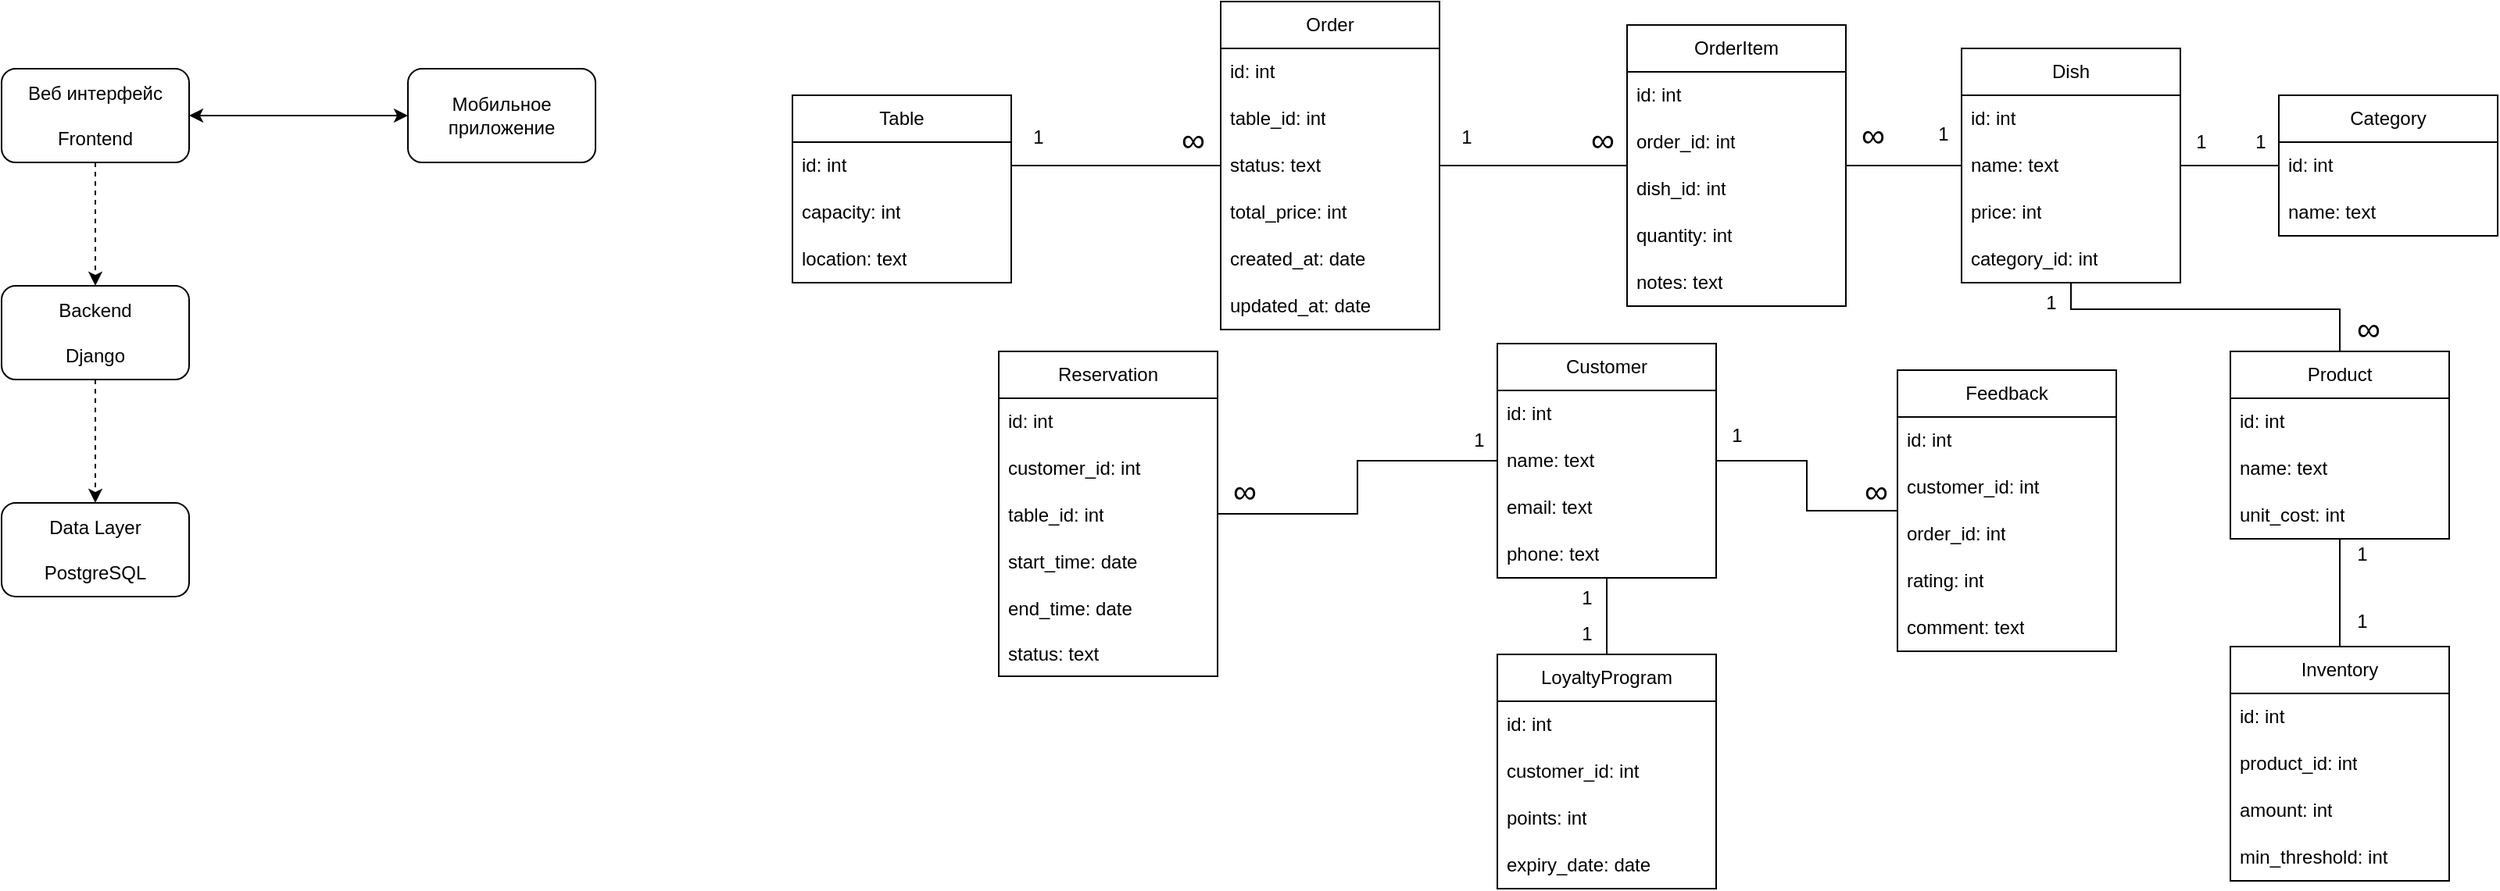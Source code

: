 <mxfile version="26.0.4">
  <diagram name="Страница — 1" id="3NzDtRzj4ghybmo-cLu4">
    <mxGraphModel dx="1190" dy="567" grid="0" gridSize="10" guides="1" tooltips="1" connect="1" arrows="1" fold="1" page="1" pageScale="1" pageWidth="3300" pageHeight="4681" math="0" shadow="0">
      <root>
        <mxCell id="0" />
        <mxCell id="1" parent="0" />
        <mxCell id="7UIkXQbBvX0Gxile1hia-5" style="edgeStyle=orthogonalEdgeStyle;rounded=0;orthogonalLoop=1;jettySize=auto;html=1;startArrow=classic;startFill=1;" parent="1" source="7UIkXQbBvX0Gxile1hia-1" target="7UIkXQbBvX0Gxile1hia-2" edge="1">
          <mxGeometry relative="1" as="geometry" />
        </mxCell>
        <mxCell id="7UIkXQbBvX0Gxile1hia-6" style="edgeStyle=orthogonalEdgeStyle;rounded=0;orthogonalLoop=1;jettySize=auto;html=1;dashed=1;" parent="1" source="7UIkXQbBvX0Gxile1hia-1" target="7UIkXQbBvX0Gxile1hia-3" edge="1">
          <mxGeometry relative="1" as="geometry" />
        </mxCell>
        <mxCell id="7UIkXQbBvX0Gxile1hia-1" value="Веб интерфейс&lt;div&gt;&lt;br&gt;&lt;div&gt;Frontend&lt;/div&gt;&lt;/div&gt;" style="rounded=1;whiteSpace=wrap;html=1;" parent="1" vertex="1">
          <mxGeometry x="237" y="93" width="120" height="60" as="geometry" />
        </mxCell>
        <mxCell id="7UIkXQbBvX0Gxile1hia-2" value="Мобильное приложение" style="rounded=1;whiteSpace=wrap;html=1;" parent="1" vertex="1">
          <mxGeometry x="497" y="93" width="120" height="60" as="geometry" />
        </mxCell>
        <mxCell id="7UIkXQbBvX0Gxile1hia-7" style="edgeStyle=orthogonalEdgeStyle;rounded=0;orthogonalLoop=1;jettySize=auto;html=1;dashed=1;" parent="1" source="7UIkXQbBvX0Gxile1hia-3" target="7UIkXQbBvX0Gxile1hia-4" edge="1">
          <mxGeometry relative="1" as="geometry" />
        </mxCell>
        <mxCell id="7UIkXQbBvX0Gxile1hia-3" value="Backend&lt;div&gt;&lt;br&gt;&lt;/div&gt;&lt;div&gt;Django&lt;/div&gt;" style="rounded=1;whiteSpace=wrap;html=1;" parent="1" vertex="1">
          <mxGeometry x="237" y="232" width="120" height="60" as="geometry" />
        </mxCell>
        <mxCell id="7UIkXQbBvX0Gxile1hia-4" value="Data Layer&lt;div&gt;&lt;br&gt;&lt;/div&gt;&lt;div&gt;PostgreSQL&lt;/div&gt;" style="rounded=1;whiteSpace=wrap;html=1;" parent="1" vertex="1">
          <mxGeometry x="237" y="371" width="120" height="60" as="geometry" />
        </mxCell>
        <mxCell id="XojkI3dCHt4RW8gFZH2C-5" value="Table" style="swimlane;fontStyle=0;childLayout=stackLayout;horizontal=1;startSize=30;horizontalStack=0;resizeParent=1;resizeParentMax=0;resizeLast=0;collapsible=1;marginBottom=0;whiteSpace=wrap;html=1;" vertex="1" parent="1">
          <mxGeometry x="743" y="110" width="140" height="120" as="geometry" />
        </mxCell>
        <mxCell id="XojkI3dCHt4RW8gFZH2C-6" value="id: int" style="text;strokeColor=none;fillColor=none;align=left;verticalAlign=middle;spacingLeft=4;spacingRight=4;overflow=hidden;points=[[0,0.5],[1,0.5]];portConstraint=eastwest;rotatable=0;whiteSpace=wrap;html=1;" vertex="1" parent="XojkI3dCHt4RW8gFZH2C-5">
          <mxGeometry y="30" width="140" height="30" as="geometry" />
        </mxCell>
        <mxCell id="XojkI3dCHt4RW8gFZH2C-7" value="capacity: int" style="text;strokeColor=none;fillColor=none;align=left;verticalAlign=middle;spacingLeft=4;spacingRight=4;overflow=hidden;points=[[0,0.5],[1,0.5]];portConstraint=eastwest;rotatable=0;whiteSpace=wrap;html=1;" vertex="1" parent="XojkI3dCHt4RW8gFZH2C-5">
          <mxGeometry y="60" width="140" height="30" as="geometry" />
        </mxCell>
        <mxCell id="XojkI3dCHt4RW8gFZH2C-8" value="location: text" style="text;strokeColor=none;fillColor=none;align=left;verticalAlign=middle;spacingLeft=4;spacingRight=4;overflow=hidden;points=[[0,0.5],[1,0.5]];portConstraint=eastwest;rotatable=0;whiteSpace=wrap;html=1;" vertex="1" parent="XojkI3dCHt4RW8gFZH2C-5">
          <mxGeometry y="90" width="140" height="30" as="geometry" />
        </mxCell>
        <mxCell id="XojkI3dCHt4RW8gFZH2C-9" value="Order" style="swimlane;fontStyle=0;childLayout=stackLayout;horizontal=1;startSize=30;horizontalStack=0;resizeParent=1;resizeParentMax=0;resizeLast=0;collapsible=1;marginBottom=0;whiteSpace=wrap;html=1;" vertex="1" parent="1">
          <mxGeometry x="1017" y="50" width="140" height="210" as="geometry" />
        </mxCell>
        <mxCell id="XojkI3dCHt4RW8gFZH2C-10" value="id: int" style="text;strokeColor=none;fillColor=none;align=left;verticalAlign=middle;spacingLeft=4;spacingRight=4;overflow=hidden;points=[[0,0.5],[1,0.5]];portConstraint=eastwest;rotatable=0;whiteSpace=wrap;html=1;" vertex="1" parent="XojkI3dCHt4RW8gFZH2C-9">
          <mxGeometry y="30" width="140" height="30" as="geometry" />
        </mxCell>
        <mxCell id="XojkI3dCHt4RW8gFZH2C-11" value="table_id: int" style="text;strokeColor=none;fillColor=none;align=left;verticalAlign=middle;spacingLeft=4;spacingRight=4;overflow=hidden;points=[[0,0.5],[1,0.5]];portConstraint=eastwest;rotatable=0;whiteSpace=wrap;html=1;" vertex="1" parent="XojkI3dCHt4RW8gFZH2C-9">
          <mxGeometry y="60" width="140" height="30" as="geometry" />
        </mxCell>
        <mxCell id="XojkI3dCHt4RW8gFZH2C-13" value="status: text&lt;span style=&quot;color: rgba(0, 0, 0, 0); font-family: monospace; font-size: 0px; text-wrap-mode: nowrap;&quot;&gt;%3CmxGraphModel%3E%3Croot%3E%3CmxCell%20id%3D%220%22%2F%3E%3CmxCell%20id%3D%221%22%20parent%3D%220%22%2F%3E%3CmxCell%20id%3D%222%22%20value%3D%22Table%22%20style%3D%22swimlane%3BfontStyle%3D0%3BchildLayout%3DstackLayout%3Bhorizontal%3D1%3BstartSize%3D30%3BhorizontalStack%3D0%3BresizeParent%3D1%3BresizeParentMax%3D0%3BresizeLast%3D0%3Bcollapsible%3D1%3BmarginBottom%3D0%3BwhiteSpace%3Dwrap%3Bhtml%3D1%3B%22%20vertex%3D%221%22%20parent%3D%221%22%3E%3CmxGeometry%20x%3D%22757%22%20y%3D%2250%22%20width%3D%22140%22%20height%3D%22120%22%20as%3D%22geometry%22%2F%3E%3C%2FmxCell%3E%3CmxCell%20id%3D%223%22%20value%3D%22id%3A%20int%22%20style%3D%22text%3BstrokeColor%3Dnone%3BfillColor%3Dnone%3Balign%3Dleft%3BverticalAlign%3Dmiddle%3BspacingLeft%3D4%3BspacingRight%3D4%3Boverflow%3Dhidden%3Bpoints%3D%5B%5B0%2C0.5%5D%2C%5B1%2C0.5%5D%5D%3BportConstraint%3Deastwest%3Brotatable%3D0%3BwhiteSpace%3Dwrap%3Bhtml%3D1%3B%22%20vertex%3D%221%22%20parent%3D%222%22%3E%3CmxGeometry%20y%3D%2230%22%20width%3D%22140%22%20height%3D%2230%22%20as%3D%22geometry%22%2F%3E%3C%2FmxCell%3E%3CmxCell%20id%3D%224%22%20value%3D%22capacity%3A%20int%22%20style%3D%22text%3BstrokeColor%3Dnone%3BfillColor%3Dnone%3Balign%3Dleft%3BverticalAlign%3Dmiddle%3BspacingLeft%3D4%3BspacingRight%3D4%3Boverflow%3Dhidden%3Bpoints%3D%5B%5B0%2C0.5%5D%2C%5B1%2C0.5%5D%5D%3BportConstraint%3Deastwest%3Brotatable%3D0%3BwhiteSpace%3Dwrap%3Bhtml%3D1%3B%22%20vertex%3D%221%22%20parent%3D%222%22%3E%3CmxGeometry%20y%3D%2260%22%20width%3D%22140%22%20height%3D%2230%22%20as%3D%22geometry%22%2F%3E%3C%2FmxCell%3E%3CmxCell%20id%3D%225%22%20value%3D%22location%3A%20text%22%20style%3D%22text%3BstrokeColor%3Dnone%3BfillColor%3Dnone%3Balign%3Dleft%3BverticalAlign%3Dmiddle%3BspacingLeft%3D4%3BspacingRight%3D4%3Boverflow%3Dhidden%3Bpoints%3D%5B%5B0%2C0.5%5D%2C%5B1%2C0.5%5D%5D%3BportConstraint%3Deastwest%3Brotatable%3D0%3BwhiteSpace%3Dwrap%3Bhtml%3D1%3B%22%20vertex%3D%221%22%20parent%3D%222%22%3E%3CmxGeometry%20y%3D%2290%22%20width%3D%22140%22%20height%3D%2230%22%20as%3D%22geometry%22%2F%3E%3C%2FmxCell%3E%3C%2Froot%3E%3C%2FmxGraphModel%3E&lt;/span&gt;" style="text;strokeColor=none;fillColor=none;align=left;verticalAlign=middle;spacingLeft=4;spacingRight=4;overflow=hidden;points=[[0,0.5],[1,0.5]];portConstraint=eastwest;rotatable=0;whiteSpace=wrap;html=1;" vertex="1" parent="XojkI3dCHt4RW8gFZH2C-9">
          <mxGeometry y="90" width="140" height="30" as="geometry" />
        </mxCell>
        <mxCell id="XojkI3dCHt4RW8gFZH2C-14" value="total_price: int" style="text;strokeColor=none;fillColor=none;align=left;verticalAlign=middle;spacingLeft=4;spacingRight=4;overflow=hidden;points=[[0,0.5],[1,0.5]];portConstraint=eastwest;rotatable=0;whiteSpace=wrap;html=1;" vertex="1" parent="XojkI3dCHt4RW8gFZH2C-9">
          <mxGeometry y="120" width="140" height="30" as="geometry" />
        </mxCell>
        <mxCell id="XojkI3dCHt4RW8gFZH2C-15" value="created_at: date" style="text;strokeColor=none;fillColor=none;align=left;verticalAlign=middle;spacingLeft=4;spacingRight=4;overflow=hidden;points=[[0,0.5],[1,0.5]];portConstraint=eastwest;rotatable=0;whiteSpace=wrap;html=1;" vertex="1" parent="XojkI3dCHt4RW8gFZH2C-9">
          <mxGeometry y="150" width="140" height="30" as="geometry" />
        </mxCell>
        <mxCell id="XojkI3dCHt4RW8gFZH2C-12" value="updated_at: date" style="text;strokeColor=none;fillColor=none;align=left;verticalAlign=middle;spacingLeft=4;spacingRight=4;overflow=hidden;points=[[0,0.5],[1,0.5]];portConstraint=eastwest;rotatable=0;whiteSpace=wrap;html=1;" vertex="1" parent="XojkI3dCHt4RW8gFZH2C-9">
          <mxGeometry y="180" width="140" height="30" as="geometry" />
        </mxCell>
        <mxCell id="XojkI3dCHt4RW8gFZH2C-73" style="edgeStyle=orthogonalEdgeStyle;rounded=0;orthogonalLoop=1;jettySize=auto;html=1;endArrow=none;endFill=0;" edge="1" parent="1" source="XojkI3dCHt4RW8gFZH2C-16" target="XojkI3dCHt4RW8gFZH2C-23">
          <mxGeometry relative="1" as="geometry" />
        </mxCell>
        <mxCell id="XojkI3dCHt4RW8gFZH2C-16" value="OrderItem" style="swimlane;fontStyle=0;childLayout=stackLayout;horizontal=1;startSize=30;horizontalStack=0;resizeParent=1;resizeParentMax=0;resizeLast=0;collapsible=1;marginBottom=0;whiteSpace=wrap;html=1;" vertex="1" parent="1">
          <mxGeometry x="1277" y="65" width="140" height="180" as="geometry" />
        </mxCell>
        <mxCell id="XojkI3dCHt4RW8gFZH2C-17" value="id: int" style="text;strokeColor=none;fillColor=none;align=left;verticalAlign=middle;spacingLeft=4;spacingRight=4;overflow=hidden;points=[[0,0.5],[1,0.5]];portConstraint=eastwest;rotatable=0;whiteSpace=wrap;html=1;" vertex="1" parent="XojkI3dCHt4RW8gFZH2C-16">
          <mxGeometry y="30" width="140" height="30" as="geometry" />
        </mxCell>
        <mxCell id="XojkI3dCHt4RW8gFZH2C-18" value="order_id: int" style="text;strokeColor=none;fillColor=none;align=left;verticalAlign=middle;spacingLeft=4;spacingRight=4;overflow=hidden;points=[[0,0.5],[1,0.5]];portConstraint=eastwest;rotatable=0;whiteSpace=wrap;html=1;" vertex="1" parent="XojkI3dCHt4RW8gFZH2C-16">
          <mxGeometry y="60" width="140" height="30" as="geometry" />
        </mxCell>
        <mxCell id="XojkI3dCHt4RW8gFZH2C-19" value="dish_id: int" style="text;strokeColor=none;fillColor=none;align=left;verticalAlign=middle;spacingLeft=4;spacingRight=4;overflow=hidden;points=[[0,0.5],[1,0.5]];portConstraint=eastwest;rotatable=0;whiteSpace=wrap;html=1;" vertex="1" parent="XojkI3dCHt4RW8gFZH2C-16">
          <mxGeometry y="90" width="140" height="30" as="geometry" />
        </mxCell>
        <mxCell id="XojkI3dCHt4RW8gFZH2C-20" value="quantity: int" style="text;strokeColor=none;fillColor=none;align=left;verticalAlign=middle;spacingLeft=4;spacingRight=4;overflow=hidden;points=[[0,0.5],[1,0.5]];portConstraint=eastwest;rotatable=0;whiteSpace=wrap;html=1;" vertex="1" parent="XojkI3dCHt4RW8gFZH2C-16">
          <mxGeometry y="120" width="140" height="30" as="geometry" />
        </mxCell>
        <mxCell id="XojkI3dCHt4RW8gFZH2C-21" value="notes: text" style="text;strokeColor=none;fillColor=none;align=left;verticalAlign=middle;spacingLeft=4;spacingRight=4;overflow=hidden;points=[[0,0.5],[1,0.5]];portConstraint=eastwest;rotatable=0;whiteSpace=wrap;html=1;" vertex="1" parent="XojkI3dCHt4RW8gFZH2C-16">
          <mxGeometry y="150" width="140" height="30" as="geometry" />
        </mxCell>
        <mxCell id="XojkI3dCHt4RW8gFZH2C-77" style="edgeStyle=orthogonalEdgeStyle;rounded=0;orthogonalLoop=1;jettySize=auto;html=1;endArrow=none;endFill=0;" edge="1" parent="1" source="XojkI3dCHt4RW8gFZH2C-23" target="XojkI3dCHt4RW8gFZH2C-30">
          <mxGeometry relative="1" as="geometry" />
        </mxCell>
        <mxCell id="XojkI3dCHt4RW8gFZH2C-94" style="edgeStyle=orthogonalEdgeStyle;rounded=0;orthogonalLoop=1;jettySize=auto;html=1;endArrow=none;endFill=0;" edge="1" parent="1" source="XojkI3dCHt4RW8gFZH2C-23" target="XojkI3dCHt4RW8gFZH2C-49">
          <mxGeometry relative="1" as="geometry">
            <Array as="points">
              <mxPoint x="1561" y="247" />
              <mxPoint x="1733" y="247" />
            </Array>
          </mxGeometry>
        </mxCell>
        <mxCell id="XojkI3dCHt4RW8gFZH2C-23" value="Dish" style="swimlane;fontStyle=0;childLayout=stackLayout;horizontal=1;startSize=30;horizontalStack=0;resizeParent=1;resizeParentMax=0;resizeLast=0;collapsible=1;marginBottom=0;whiteSpace=wrap;html=1;" vertex="1" parent="1">
          <mxGeometry x="1491" y="80" width="140" height="150" as="geometry" />
        </mxCell>
        <mxCell id="XojkI3dCHt4RW8gFZH2C-24" value="id: int" style="text;strokeColor=none;fillColor=none;align=left;verticalAlign=middle;spacingLeft=4;spacingRight=4;overflow=hidden;points=[[0,0.5],[1,0.5]];portConstraint=eastwest;rotatable=0;whiteSpace=wrap;html=1;" vertex="1" parent="XojkI3dCHt4RW8gFZH2C-23">
          <mxGeometry y="30" width="140" height="30" as="geometry" />
        </mxCell>
        <mxCell id="XojkI3dCHt4RW8gFZH2C-25" value="name: text" style="text;strokeColor=none;fillColor=none;align=left;verticalAlign=middle;spacingLeft=4;spacingRight=4;overflow=hidden;points=[[0,0.5],[1,0.5]];portConstraint=eastwest;rotatable=0;whiteSpace=wrap;html=1;" vertex="1" parent="XojkI3dCHt4RW8gFZH2C-23">
          <mxGeometry y="60" width="140" height="30" as="geometry" />
        </mxCell>
        <mxCell id="XojkI3dCHt4RW8gFZH2C-26" value="price: int" style="text;strokeColor=none;fillColor=none;align=left;verticalAlign=middle;spacingLeft=4;spacingRight=4;overflow=hidden;points=[[0,0.5],[1,0.5]];portConstraint=eastwest;rotatable=0;whiteSpace=wrap;html=1;" vertex="1" parent="XojkI3dCHt4RW8gFZH2C-23">
          <mxGeometry y="90" width="140" height="30" as="geometry" />
        </mxCell>
        <mxCell id="XojkI3dCHt4RW8gFZH2C-27" value="category_id: int" style="text;strokeColor=none;fillColor=none;align=left;verticalAlign=middle;spacingLeft=4;spacingRight=4;overflow=hidden;points=[[0,0.5],[1,0.5]];portConstraint=eastwest;rotatable=0;whiteSpace=wrap;html=1;" vertex="1" parent="XojkI3dCHt4RW8gFZH2C-23">
          <mxGeometry y="120" width="140" height="30" as="geometry" />
        </mxCell>
        <mxCell id="XojkI3dCHt4RW8gFZH2C-30" value="Category" style="swimlane;fontStyle=0;childLayout=stackLayout;horizontal=1;startSize=30;horizontalStack=0;resizeParent=1;resizeParentMax=0;resizeLast=0;collapsible=1;marginBottom=0;whiteSpace=wrap;html=1;" vertex="1" parent="1">
          <mxGeometry x="1694" y="110" width="140" height="90" as="geometry" />
        </mxCell>
        <mxCell id="XojkI3dCHt4RW8gFZH2C-31" value="id: int" style="text;strokeColor=none;fillColor=none;align=left;verticalAlign=middle;spacingLeft=4;spacingRight=4;overflow=hidden;points=[[0,0.5],[1,0.5]];portConstraint=eastwest;rotatable=0;whiteSpace=wrap;html=1;" vertex="1" parent="XojkI3dCHt4RW8gFZH2C-30">
          <mxGeometry y="30" width="140" height="30" as="geometry" />
        </mxCell>
        <mxCell id="XojkI3dCHt4RW8gFZH2C-32" value="name: text" style="text;strokeColor=none;fillColor=none;align=left;verticalAlign=middle;spacingLeft=4;spacingRight=4;overflow=hidden;points=[[0,0.5],[1,0.5]];portConstraint=eastwest;rotatable=0;whiteSpace=wrap;html=1;" vertex="1" parent="XojkI3dCHt4RW8gFZH2C-30">
          <mxGeometry y="60" width="140" height="30" as="geometry" />
        </mxCell>
        <mxCell id="XojkI3dCHt4RW8gFZH2C-80" style="edgeStyle=orthogonalEdgeStyle;rounded=0;orthogonalLoop=1;jettySize=auto;html=1;endArrow=none;endFill=0;" edge="1" parent="1" source="XojkI3dCHt4RW8gFZH2C-35" target="XojkI3dCHt4RW8gFZH2C-60">
          <mxGeometry relative="1" as="geometry" />
        </mxCell>
        <mxCell id="XojkI3dCHt4RW8gFZH2C-81" style="edgeStyle=orthogonalEdgeStyle;rounded=0;orthogonalLoop=1;jettySize=auto;html=1;endArrow=none;endFill=0;" edge="1" parent="1" source="XojkI3dCHt4RW8gFZH2C-35" target="XojkI3dCHt4RW8gFZH2C-42">
          <mxGeometry relative="1" as="geometry" />
        </mxCell>
        <mxCell id="XojkI3dCHt4RW8gFZH2C-82" style="edgeStyle=orthogonalEdgeStyle;rounded=0;orthogonalLoop=1;jettySize=auto;html=1;endArrow=none;endFill=0;" edge="1" parent="1" source="XojkI3dCHt4RW8gFZH2C-35" target="XojkI3dCHt4RW8gFZH2C-54">
          <mxGeometry relative="1" as="geometry" />
        </mxCell>
        <mxCell id="XojkI3dCHt4RW8gFZH2C-35" value="Customer" style="swimlane;fontStyle=0;childLayout=stackLayout;horizontal=1;startSize=30;horizontalStack=0;resizeParent=1;resizeParentMax=0;resizeLast=0;collapsible=1;marginBottom=0;whiteSpace=wrap;html=1;" vertex="1" parent="1">
          <mxGeometry x="1194" y="269" width="140" height="150" as="geometry" />
        </mxCell>
        <mxCell id="XojkI3dCHt4RW8gFZH2C-36" value="id: int" style="text;strokeColor=none;fillColor=none;align=left;verticalAlign=middle;spacingLeft=4;spacingRight=4;overflow=hidden;points=[[0,0.5],[1,0.5]];portConstraint=eastwest;rotatable=0;whiteSpace=wrap;html=1;" vertex="1" parent="XojkI3dCHt4RW8gFZH2C-35">
          <mxGeometry y="30" width="140" height="30" as="geometry" />
        </mxCell>
        <mxCell id="XojkI3dCHt4RW8gFZH2C-37" value="name: text" style="text;strokeColor=none;fillColor=none;align=left;verticalAlign=middle;spacingLeft=4;spacingRight=4;overflow=hidden;points=[[0,0.5],[1,0.5]];portConstraint=eastwest;rotatable=0;whiteSpace=wrap;html=1;" vertex="1" parent="XojkI3dCHt4RW8gFZH2C-35">
          <mxGeometry y="60" width="140" height="30" as="geometry" />
        </mxCell>
        <mxCell id="XojkI3dCHt4RW8gFZH2C-38" value="email: text" style="text;strokeColor=none;fillColor=none;align=left;verticalAlign=middle;spacingLeft=4;spacingRight=4;overflow=hidden;points=[[0,0.5],[1,0.5]];portConstraint=eastwest;rotatable=0;whiteSpace=wrap;html=1;" vertex="1" parent="XojkI3dCHt4RW8gFZH2C-35">
          <mxGeometry y="90" width="140" height="30" as="geometry" />
        </mxCell>
        <mxCell id="XojkI3dCHt4RW8gFZH2C-39" value="phone: text" style="text;strokeColor=none;fillColor=none;align=left;verticalAlign=middle;spacingLeft=4;spacingRight=4;overflow=hidden;points=[[0,0.5],[1,0.5]];portConstraint=eastwest;rotatable=0;whiteSpace=wrap;html=1;" vertex="1" parent="XojkI3dCHt4RW8gFZH2C-35">
          <mxGeometry y="120" width="140" height="30" as="geometry" />
        </mxCell>
        <mxCell id="XojkI3dCHt4RW8gFZH2C-42" value="Reservation" style="swimlane;fontStyle=0;childLayout=stackLayout;horizontal=1;startSize=30;horizontalStack=0;resizeParent=1;resizeParentMax=0;resizeLast=0;collapsible=1;marginBottom=0;whiteSpace=wrap;html=1;" vertex="1" parent="1">
          <mxGeometry x="875" y="274" width="140" height="208" as="geometry" />
        </mxCell>
        <mxCell id="XojkI3dCHt4RW8gFZH2C-43" value="id: int" style="text;strokeColor=none;fillColor=none;align=left;verticalAlign=middle;spacingLeft=4;spacingRight=4;overflow=hidden;points=[[0,0.5],[1,0.5]];portConstraint=eastwest;rotatable=0;whiteSpace=wrap;html=1;" vertex="1" parent="XojkI3dCHt4RW8gFZH2C-42">
          <mxGeometry y="30" width="140" height="30" as="geometry" />
        </mxCell>
        <mxCell id="XojkI3dCHt4RW8gFZH2C-44" value="customer_id: int" style="text;strokeColor=none;fillColor=none;align=left;verticalAlign=middle;spacingLeft=4;spacingRight=4;overflow=hidden;points=[[0,0.5],[1,0.5]];portConstraint=eastwest;rotatable=0;whiteSpace=wrap;html=1;" vertex="1" parent="XojkI3dCHt4RW8gFZH2C-42">
          <mxGeometry y="60" width="140" height="30" as="geometry" />
        </mxCell>
        <mxCell id="XojkI3dCHt4RW8gFZH2C-45" value="table_id: int" style="text;strokeColor=none;fillColor=none;align=left;verticalAlign=middle;spacingLeft=4;spacingRight=4;overflow=hidden;points=[[0,0.5],[1,0.5]];portConstraint=eastwest;rotatable=0;whiteSpace=wrap;html=1;" vertex="1" parent="XojkI3dCHt4RW8gFZH2C-42">
          <mxGeometry y="90" width="140" height="30" as="geometry" />
        </mxCell>
        <mxCell id="XojkI3dCHt4RW8gFZH2C-46" value="start_time: date" style="text;strokeColor=none;fillColor=none;align=left;verticalAlign=middle;spacingLeft=4;spacingRight=4;overflow=hidden;points=[[0,0.5],[1,0.5]];portConstraint=eastwest;rotatable=0;whiteSpace=wrap;html=1;" vertex="1" parent="XojkI3dCHt4RW8gFZH2C-42">
          <mxGeometry y="120" width="140" height="30" as="geometry" />
        </mxCell>
        <mxCell id="XojkI3dCHt4RW8gFZH2C-48" value="end_time: date" style="text;strokeColor=none;fillColor=none;align=left;verticalAlign=middle;spacingLeft=4;spacingRight=4;overflow=hidden;points=[[0,0.5],[1,0.5]];portConstraint=eastwest;rotatable=0;whiteSpace=wrap;html=1;" vertex="1" parent="XojkI3dCHt4RW8gFZH2C-42">
          <mxGeometry y="150" width="140" height="29" as="geometry" />
        </mxCell>
        <mxCell id="XojkI3dCHt4RW8gFZH2C-47" value="status: text" style="text;strokeColor=none;fillColor=none;align=left;verticalAlign=middle;spacingLeft=4;spacingRight=4;overflow=hidden;points=[[0,0.5],[1,0.5]];portConstraint=eastwest;rotatable=0;whiteSpace=wrap;html=1;" vertex="1" parent="XojkI3dCHt4RW8gFZH2C-42">
          <mxGeometry y="179" width="140" height="29" as="geometry" />
        </mxCell>
        <mxCell id="XojkI3dCHt4RW8gFZH2C-95" style="edgeStyle=orthogonalEdgeStyle;rounded=0;orthogonalLoop=1;jettySize=auto;html=1;endArrow=none;endFill=0;" edge="1" parent="1" source="XojkI3dCHt4RW8gFZH2C-49" target="XojkI3dCHt4RW8gFZH2C-89">
          <mxGeometry relative="1" as="geometry" />
        </mxCell>
        <mxCell id="XojkI3dCHt4RW8gFZH2C-49" value="Product" style="swimlane;fontStyle=0;childLayout=stackLayout;horizontal=1;startSize=30;horizontalStack=0;resizeParent=1;resizeParentMax=0;resizeLast=0;collapsible=1;marginBottom=0;whiteSpace=wrap;html=1;" vertex="1" parent="1">
          <mxGeometry x="1663" y="274" width="140" height="120" as="geometry" />
        </mxCell>
        <mxCell id="XojkI3dCHt4RW8gFZH2C-50" value="id: int" style="text;strokeColor=none;fillColor=none;align=left;verticalAlign=middle;spacingLeft=4;spacingRight=4;overflow=hidden;points=[[0,0.5],[1,0.5]];portConstraint=eastwest;rotatable=0;whiteSpace=wrap;html=1;" vertex="1" parent="XojkI3dCHt4RW8gFZH2C-49">
          <mxGeometry y="30" width="140" height="30" as="geometry" />
        </mxCell>
        <mxCell id="XojkI3dCHt4RW8gFZH2C-51" value="name: text" style="text;strokeColor=none;fillColor=none;align=left;verticalAlign=middle;spacingLeft=4;spacingRight=4;overflow=hidden;points=[[0,0.5],[1,0.5]];portConstraint=eastwest;rotatable=0;whiteSpace=wrap;html=1;" vertex="1" parent="XojkI3dCHt4RW8gFZH2C-49">
          <mxGeometry y="60" width="140" height="30" as="geometry" />
        </mxCell>
        <mxCell id="XojkI3dCHt4RW8gFZH2C-52" value="unit_cost: int" style="text;strokeColor=none;fillColor=none;align=left;verticalAlign=middle;spacingLeft=4;spacingRight=4;overflow=hidden;points=[[0,0.5],[1,0.5]];portConstraint=eastwest;rotatable=0;whiteSpace=wrap;html=1;" vertex="1" parent="XojkI3dCHt4RW8gFZH2C-49">
          <mxGeometry y="90" width="140" height="30" as="geometry" />
        </mxCell>
        <mxCell id="XojkI3dCHt4RW8gFZH2C-54" value="Feedback" style="swimlane;fontStyle=0;childLayout=stackLayout;horizontal=1;startSize=30;horizontalStack=0;resizeParent=1;resizeParentMax=0;resizeLast=0;collapsible=1;marginBottom=0;whiteSpace=wrap;html=1;" vertex="1" parent="1">
          <mxGeometry x="1450" y="286" width="140" height="180" as="geometry" />
        </mxCell>
        <mxCell id="XojkI3dCHt4RW8gFZH2C-55" value="id: int" style="text;strokeColor=none;fillColor=none;align=left;verticalAlign=middle;spacingLeft=4;spacingRight=4;overflow=hidden;points=[[0,0.5],[1,0.5]];portConstraint=eastwest;rotatable=0;whiteSpace=wrap;html=1;" vertex="1" parent="XojkI3dCHt4RW8gFZH2C-54">
          <mxGeometry y="30" width="140" height="30" as="geometry" />
        </mxCell>
        <mxCell id="XojkI3dCHt4RW8gFZH2C-56" value="customer_id: int" style="text;strokeColor=none;fillColor=none;align=left;verticalAlign=middle;spacingLeft=4;spacingRight=4;overflow=hidden;points=[[0,0.5],[1,0.5]];portConstraint=eastwest;rotatable=0;whiteSpace=wrap;html=1;" vertex="1" parent="XojkI3dCHt4RW8gFZH2C-54">
          <mxGeometry y="60" width="140" height="30" as="geometry" />
        </mxCell>
        <mxCell id="XojkI3dCHt4RW8gFZH2C-57" value="order_id: int" style="text;strokeColor=none;fillColor=none;align=left;verticalAlign=middle;spacingLeft=4;spacingRight=4;overflow=hidden;points=[[0,0.5],[1,0.5]];portConstraint=eastwest;rotatable=0;whiteSpace=wrap;html=1;" vertex="1" parent="XojkI3dCHt4RW8gFZH2C-54">
          <mxGeometry y="90" width="140" height="30" as="geometry" />
        </mxCell>
        <mxCell id="XojkI3dCHt4RW8gFZH2C-58" value="rating: int" style="text;strokeColor=none;fillColor=none;align=left;verticalAlign=middle;spacingLeft=4;spacingRight=4;overflow=hidden;points=[[0,0.5],[1,0.5]];portConstraint=eastwest;rotatable=0;whiteSpace=wrap;html=1;" vertex="1" parent="XojkI3dCHt4RW8gFZH2C-54">
          <mxGeometry y="120" width="140" height="30" as="geometry" />
        </mxCell>
        <mxCell id="XojkI3dCHt4RW8gFZH2C-59" value="comment: text" style="text;strokeColor=none;fillColor=none;align=left;verticalAlign=middle;spacingLeft=4;spacingRight=4;overflow=hidden;points=[[0,0.5],[1,0.5]];portConstraint=eastwest;rotatable=0;whiteSpace=wrap;html=1;" vertex="1" parent="XojkI3dCHt4RW8gFZH2C-54">
          <mxGeometry y="150" width="140" height="30" as="geometry" />
        </mxCell>
        <mxCell id="XojkI3dCHt4RW8gFZH2C-60" value="LoyaltyProgram" style="swimlane;fontStyle=0;childLayout=stackLayout;horizontal=1;startSize=30;horizontalStack=0;resizeParent=1;resizeParentMax=0;resizeLast=0;collapsible=1;marginBottom=0;whiteSpace=wrap;html=1;" vertex="1" parent="1">
          <mxGeometry x="1194" y="468" width="140" height="150" as="geometry" />
        </mxCell>
        <mxCell id="XojkI3dCHt4RW8gFZH2C-61" value="id: int" style="text;strokeColor=none;fillColor=none;align=left;verticalAlign=middle;spacingLeft=4;spacingRight=4;overflow=hidden;points=[[0,0.5],[1,0.5]];portConstraint=eastwest;rotatable=0;whiteSpace=wrap;html=1;" vertex="1" parent="XojkI3dCHt4RW8gFZH2C-60">
          <mxGeometry y="30" width="140" height="30" as="geometry" />
        </mxCell>
        <mxCell id="XojkI3dCHt4RW8gFZH2C-62" value="customer_id: int" style="text;strokeColor=none;fillColor=none;align=left;verticalAlign=middle;spacingLeft=4;spacingRight=4;overflow=hidden;points=[[0,0.5],[1,0.5]];portConstraint=eastwest;rotatable=0;whiteSpace=wrap;html=1;" vertex="1" parent="XojkI3dCHt4RW8gFZH2C-60">
          <mxGeometry y="60" width="140" height="30" as="geometry" />
        </mxCell>
        <mxCell id="XojkI3dCHt4RW8gFZH2C-63" value="points: int" style="text;strokeColor=none;fillColor=none;align=left;verticalAlign=middle;spacingLeft=4;spacingRight=4;overflow=hidden;points=[[0,0.5],[1,0.5]];portConstraint=eastwest;rotatable=0;whiteSpace=wrap;html=1;" vertex="1" parent="XojkI3dCHt4RW8gFZH2C-60">
          <mxGeometry y="90" width="140" height="30" as="geometry" />
        </mxCell>
        <mxCell id="XojkI3dCHt4RW8gFZH2C-64" value="expiry_date: date" style="text;strokeColor=none;fillColor=none;align=left;verticalAlign=middle;spacingLeft=4;spacingRight=4;overflow=hidden;points=[[0,0.5],[1,0.5]];portConstraint=eastwest;rotatable=0;whiteSpace=wrap;html=1;" vertex="1" parent="XojkI3dCHt4RW8gFZH2C-60">
          <mxGeometry y="120" width="140" height="30" as="geometry" />
        </mxCell>
        <mxCell id="XojkI3dCHt4RW8gFZH2C-66" style="edgeStyle=orthogonalEdgeStyle;rounded=0;orthogonalLoop=1;jettySize=auto;html=1;endArrow=none;endFill=0;" edge="1" parent="1" source="XojkI3dCHt4RW8gFZH2C-6" target="XojkI3dCHt4RW8gFZH2C-9">
          <mxGeometry relative="1" as="geometry" />
        </mxCell>
        <mxCell id="XojkI3dCHt4RW8gFZH2C-68" value="1" style="text;html=1;align=center;verticalAlign=middle;resizable=0;points=[];autosize=1;strokeColor=none;fillColor=none;" vertex="1" parent="1">
          <mxGeometry x="887" y="124" width="25" height="26" as="geometry" />
        </mxCell>
        <mxCell id="XojkI3dCHt4RW8gFZH2C-69" value="&lt;font style=&quot;font-size: 21px;&quot;&gt;∞&lt;/font&gt;" style="text;html=1;align=center;verticalAlign=middle;resizable=0;points=[];autosize=1;strokeColor=none;fillColor=none;strokeWidth=1;" vertex="1" parent="1">
          <mxGeometry x="982" y="119" width="33" height="37" as="geometry" />
        </mxCell>
        <mxCell id="XojkI3dCHt4RW8gFZH2C-70" style="edgeStyle=orthogonalEdgeStyle;rounded=0;orthogonalLoop=1;jettySize=auto;html=1;endArrow=none;endFill=0;" edge="1" parent="1" source="XojkI3dCHt4RW8gFZH2C-13" target="XojkI3dCHt4RW8gFZH2C-16">
          <mxGeometry relative="1" as="geometry" />
        </mxCell>
        <mxCell id="XojkI3dCHt4RW8gFZH2C-71" value="1" style="text;html=1;align=center;verticalAlign=middle;resizable=0;points=[];autosize=1;strokeColor=none;fillColor=none;" vertex="1" parent="1">
          <mxGeometry x="1161" y="124" width="25" height="26" as="geometry" />
        </mxCell>
        <mxCell id="XojkI3dCHt4RW8gFZH2C-72" value="&lt;font style=&quot;font-size: 21px;&quot;&gt;∞&lt;/font&gt;" style="text;html=1;align=center;verticalAlign=middle;resizable=0;points=[];autosize=1;strokeColor=none;fillColor=none;strokeWidth=1;" vertex="1" parent="1">
          <mxGeometry x="1244" y="119" width="33" height="37" as="geometry" />
        </mxCell>
        <mxCell id="XojkI3dCHt4RW8gFZH2C-75" value="1" style="text;html=1;align=center;verticalAlign=middle;resizable=0;points=[];autosize=1;strokeColor=none;fillColor=none;" vertex="1" parent="1">
          <mxGeometry x="1466" y="121.5" width="25" height="26" as="geometry" />
        </mxCell>
        <mxCell id="XojkI3dCHt4RW8gFZH2C-76" value="&lt;font style=&quot;font-size: 21px;&quot;&gt;∞&lt;/font&gt;" style="text;html=1;align=center;verticalAlign=middle;resizable=0;points=[];autosize=1;strokeColor=none;fillColor=none;strokeWidth=1;" vertex="1" parent="1">
          <mxGeometry x="1417" y="116" width="33" height="37" as="geometry" />
        </mxCell>
        <mxCell id="XojkI3dCHt4RW8gFZH2C-78" value="1" style="text;html=1;align=center;verticalAlign=middle;resizable=0;points=[];autosize=1;strokeColor=none;fillColor=none;" vertex="1" parent="1">
          <mxGeometry x="1631" y="127" width="25" height="26" as="geometry" />
        </mxCell>
        <mxCell id="XojkI3dCHt4RW8gFZH2C-79" value="1" style="text;html=1;align=center;verticalAlign=middle;resizable=0;points=[];autosize=1;strokeColor=none;fillColor=none;" vertex="1" parent="1">
          <mxGeometry x="1669" y="127" width="25" height="26" as="geometry" />
        </mxCell>
        <mxCell id="XojkI3dCHt4RW8gFZH2C-83" value="1" style="text;html=1;align=center;verticalAlign=middle;resizable=0;points=[];autosize=1;strokeColor=none;fillColor=none;" vertex="1" parent="1">
          <mxGeometry x="1238" y="419" width="25" height="26" as="geometry" />
        </mxCell>
        <mxCell id="XojkI3dCHt4RW8gFZH2C-84" value="1" style="text;html=1;align=center;verticalAlign=middle;resizable=0;points=[];autosize=1;strokeColor=none;fillColor=none;" vertex="1" parent="1">
          <mxGeometry x="1238" y="442" width="25" height="26" as="geometry" />
        </mxCell>
        <mxCell id="XojkI3dCHt4RW8gFZH2C-85" value="1" style="text;html=1;align=center;verticalAlign=middle;resizable=0;points=[];autosize=1;strokeColor=none;fillColor=none;" vertex="1" parent="1">
          <mxGeometry x="1334.5" y="315" width="25" height="26" as="geometry" />
        </mxCell>
        <mxCell id="XojkI3dCHt4RW8gFZH2C-86" value="1" style="text;html=1;align=center;verticalAlign=middle;resizable=0;points=[];autosize=1;strokeColor=none;fillColor=none;" vertex="1" parent="1">
          <mxGeometry x="1169" y="318" width="25" height="26" as="geometry" />
        </mxCell>
        <mxCell id="XojkI3dCHt4RW8gFZH2C-87" value="&lt;font style=&quot;font-size: 21px;&quot;&gt;∞&lt;/font&gt;" style="text;html=1;align=center;verticalAlign=middle;resizable=0;points=[];autosize=1;strokeColor=none;fillColor=none;strokeWidth=1;" vertex="1" parent="1">
          <mxGeometry x="1015" y="344" width="33" height="37" as="geometry" />
        </mxCell>
        <mxCell id="XojkI3dCHt4RW8gFZH2C-88" value="&lt;font style=&quot;font-size: 21px;&quot;&gt;∞&lt;/font&gt;" style="text;html=1;align=center;verticalAlign=middle;resizable=0;points=[];autosize=1;strokeColor=none;fillColor=none;strokeWidth=1;" vertex="1" parent="1">
          <mxGeometry x="1419" y="344" width="33" height="37" as="geometry" />
        </mxCell>
        <mxCell id="XojkI3dCHt4RW8gFZH2C-89" value="Inventory" style="swimlane;fontStyle=0;childLayout=stackLayout;horizontal=1;startSize=30;horizontalStack=0;resizeParent=1;resizeParentMax=0;resizeLast=0;collapsible=1;marginBottom=0;whiteSpace=wrap;html=1;" vertex="1" parent="1">
          <mxGeometry x="1663" y="463" width="140" height="150" as="geometry" />
        </mxCell>
        <mxCell id="XojkI3dCHt4RW8gFZH2C-90" value="id: int" style="text;strokeColor=none;fillColor=none;align=left;verticalAlign=middle;spacingLeft=4;spacingRight=4;overflow=hidden;points=[[0,0.5],[1,0.5]];portConstraint=eastwest;rotatable=0;whiteSpace=wrap;html=1;" vertex="1" parent="XojkI3dCHt4RW8gFZH2C-89">
          <mxGeometry y="30" width="140" height="30" as="geometry" />
        </mxCell>
        <mxCell id="XojkI3dCHt4RW8gFZH2C-91" value="product_id: int" style="text;strokeColor=none;fillColor=none;align=left;verticalAlign=middle;spacingLeft=4;spacingRight=4;overflow=hidden;points=[[0,0.5],[1,0.5]];portConstraint=eastwest;rotatable=0;whiteSpace=wrap;html=1;" vertex="1" parent="XojkI3dCHt4RW8gFZH2C-89">
          <mxGeometry y="60" width="140" height="30" as="geometry" />
        </mxCell>
        <mxCell id="XojkI3dCHt4RW8gFZH2C-92" value="amount: int" style="text;strokeColor=none;fillColor=none;align=left;verticalAlign=middle;spacingLeft=4;spacingRight=4;overflow=hidden;points=[[0,0.5],[1,0.5]];portConstraint=eastwest;rotatable=0;whiteSpace=wrap;html=1;" vertex="1" parent="XojkI3dCHt4RW8gFZH2C-89">
          <mxGeometry y="90" width="140" height="30" as="geometry" />
        </mxCell>
        <mxCell id="XojkI3dCHt4RW8gFZH2C-93" value="min_threshold: int" style="text;strokeColor=none;fillColor=none;align=left;verticalAlign=middle;spacingLeft=4;spacingRight=4;overflow=hidden;points=[[0,0.5],[1,0.5]];portConstraint=eastwest;rotatable=0;whiteSpace=wrap;html=1;" vertex="1" parent="XojkI3dCHt4RW8gFZH2C-89">
          <mxGeometry y="120" width="140" height="30" as="geometry" />
        </mxCell>
        <mxCell id="XojkI3dCHt4RW8gFZH2C-96" value="1" style="text;html=1;align=center;verticalAlign=middle;resizable=0;points=[];autosize=1;strokeColor=none;fillColor=none;" vertex="1" parent="1">
          <mxGeometry x="1734" y="391" width="25" height="26" as="geometry" />
        </mxCell>
        <mxCell id="XojkI3dCHt4RW8gFZH2C-97" value="1" style="text;html=1;align=center;verticalAlign=middle;resizable=0;points=[];autosize=1;strokeColor=none;fillColor=none;" vertex="1" parent="1">
          <mxGeometry x="1734" y="434" width="25" height="26" as="geometry" />
        </mxCell>
        <mxCell id="XojkI3dCHt4RW8gFZH2C-98" value="1" style="text;html=1;align=center;verticalAlign=middle;resizable=0;points=[];autosize=1;strokeColor=none;fillColor=none;" vertex="1" parent="1">
          <mxGeometry x="1535" y="230" width="25" height="26" as="geometry" />
        </mxCell>
        <mxCell id="XojkI3dCHt4RW8gFZH2C-99" value="&lt;font style=&quot;font-size: 21px;&quot;&gt;∞&lt;/font&gt;" style="text;html=1;align=center;verticalAlign=middle;resizable=0;points=[];autosize=1;strokeColor=none;fillColor=none;strokeWidth=1;" vertex="1" parent="1">
          <mxGeometry x="1734" y="240" width="33" height="37" as="geometry" />
        </mxCell>
      </root>
    </mxGraphModel>
  </diagram>
</mxfile>
